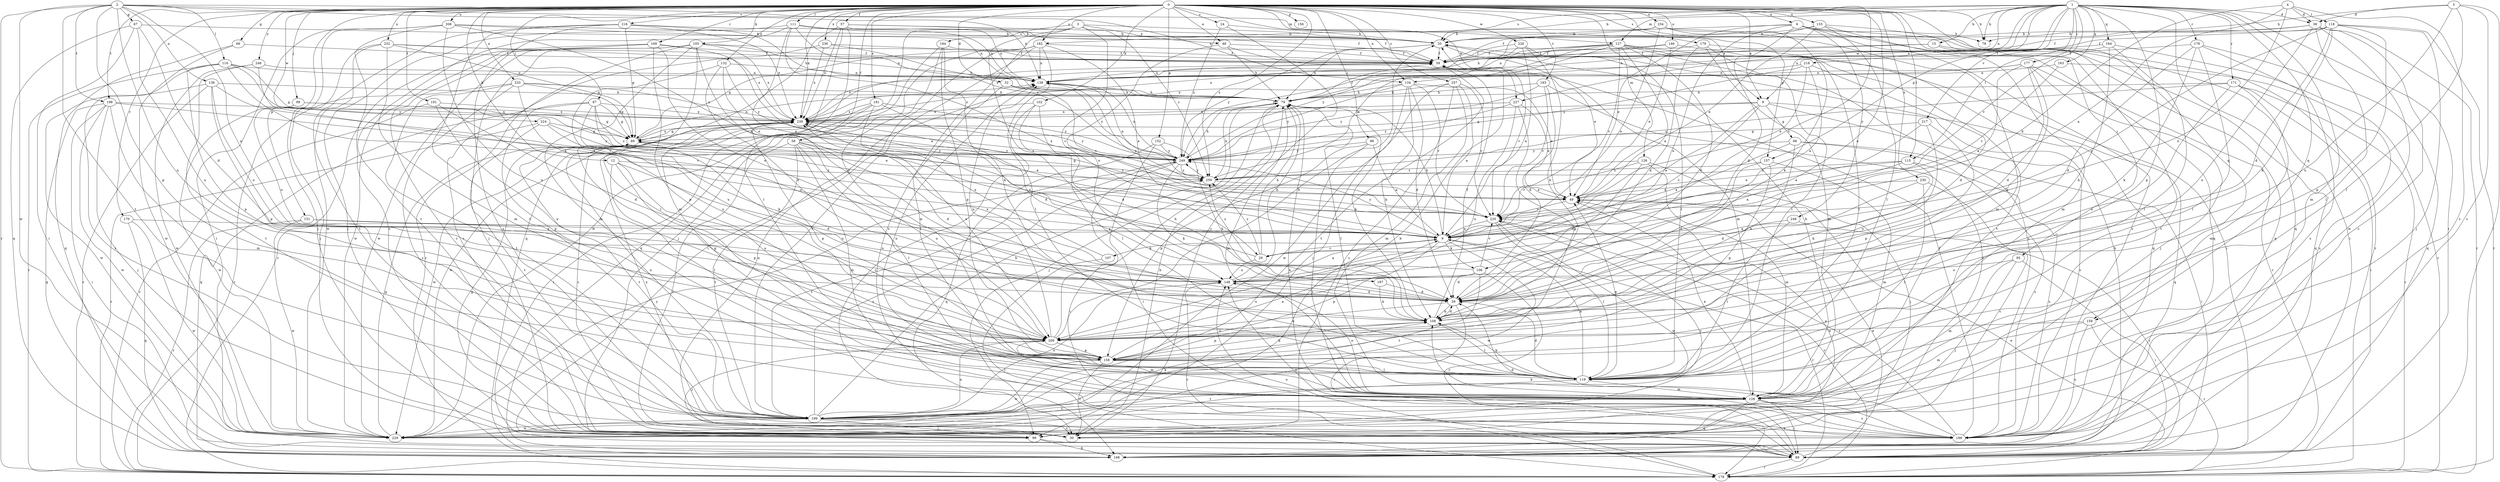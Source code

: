 strict digraph  {
0;
1;
2;
3;
4;
5;
6;
8;
9;
12;
15;
20;
24;
29;
30;
32;
38;
39;
48;
49;
57;
58;
59;
66;
67;
68;
69;
78;
79;
87;
89;
95;
96;
98;
99;
102;
105;
106;
107;
108;
111;
115;
116;
118;
119;
126;
127;
128;
132;
133;
134;
136;
138;
146;
148;
151;
152;
156;
157;
158;
159;
163;
164;
168;
169;
170;
171;
176;
177;
178;
179;
181;
182;
184;
187;
188;
191;
193;
198;
199;
208;
209;
216;
217;
218;
220;
224;
226;
227;
229;
230;
232;
233;
234;
236;
239;
246;
248;
249;
257;
259;
0 -> 6  [label=a];
0 -> 8  [label=a];
0 -> 12  [label=b];
0 -> 24  [label=c];
0 -> 29  [label=c];
0 -> 32  [label=d];
0 -> 48  [label=e];
0 -> 57  [label=f];
0 -> 58  [label=f];
0 -> 66  [label=g];
0 -> 78  [label=h];
0 -> 87  [label=i];
0 -> 95  [label=j];
0 -> 96  [label=j];
0 -> 98  [label=j];
0 -> 102  [label=k];
0 -> 105  [label=k];
0 -> 111  [label=l];
0 -> 115  [label=l];
0 -> 126  [label=m];
0 -> 127  [label=m];
0 -> 132  [label=n];
0 -> 133  [label=n];
0 -> 134  [label=n];
0 -> 146  [label=o];
0 -> 148  [label=o];
0 -> 151  [label=p];
0 -> 152  [label=p];
0 -> 156  [label=p];
0 -> 157  [label=p];
0 -> 159  [label=q];
0 -> 169  [label=r];
0 -> 170  [label=r];
0 -> 179  [label=s];
0 -> 181  [label=s];
0 -> 182  [label=s];
0 -> 191  [label=t];
0 -> 193  [label=t];
0 -> 198  [label=t];
0 -> 208  [label=u];
0 -> 216  [label=v];
0 -> 224  [label=w];
0 -> 226  [label=w];
0 -> 227  [label=w];
0 -> 230  [label=x];
0 -> 232  [label=x];
0 -> 233  [label=x];
0 -> 234  [label=x];
0 -> 236  [label=x];
0 -> 239  [label=x];
0 -> 246  [label=y];
0 -> 257  [label=z];
0 -> 259  [label=z];
1 -> 8  [label=a];
1 -> 15  [label=b];
1 -> 20  [label=b];
1 -> 38  [label=d];
1 -> 78  [label=h];
1 -> 89  [label=i];
1 -> 115  [label=l];
1 -> 127  [label=m];
1 -> 128  [label=m];
1 -> 134  [label=n];
1 -> 157  [label=p];
1 -> 158  [label=p];
1 -> 159  [label=q];
1 -> 163  [label=q];
1 -> 164  [label=q];
1 -> 168  [label=q];
1 -> 171  [label=r];
1 -> 176  [label=r];
1 -> 177  [label=r];
1 -> 182  [label=s];
1 -> 217  [label=v];
1 -> 218  [label=v];
1 -> 220  [label=v];
1 -> 227  [label=w];
2 -> 8  [label=a];
2 -> 67  [label=g];
2 -> 116  [label=l];
2 -> 134  [label=n];
2 -> 136  [label=n];
2 -> 138  [label=n];
2 -> 148  [label=o];
2 -> 158  [label=p];
2 -> 178  [label=r];
2 -> 198  [label=t];
2 -> 199  [label=t];
2 -> 209  [label=u];
2 -> 229  [label=w];
3 -> 29  [label=c];
3 -> 48  [label=e];
3 -> 59  [label=f];
3 -> 184  [label=s];
3 -> 187  [label=s];
3 -> 188  [label=s];
3 -> 229  [label=w];
3 -> 259  [label=z];
4 -> 9  [label=a];
4 -> 38  [label=d];
4 -> 106  [label=k];
4 -> 118  [label=l];
4 -> 148  [label=o];
4 -> 188  [label=s];
5 -> 38  [label=d];
5 -> 78  [label=h];
5 -> 89  [label=i];
5 -> 119  [label=l];
5 -> 188  [label=s];
5 -> 209  [label=u];
6 -> 20  [label=b];
6 -> 39  [label=d];
6 -> 49  [label=e];
6 -> 78  [label=h];
6 -> 148  [label=o];
6 -> 168  [label=q];
6 -> 178  [label=r];
6 -> 188  [label=s];
6 -> 248  [label=y];
8 -> 9  [label=a];
8 -> 29  [label=c];
8 -> 68  [label=g];
8 -> 69  [label=g];
8 -> 168  [label=q];
8 -> 188  [label=s];
8 -> 239  [label=x];
9 -> 29  [label=c];
9 -> 79  [label=h];
9 -> 106  [label=k];
9 -> 107  [label=k];
9 -> 158  [label=p];
9 -> 178  [label=r];
9 -> 229  [label=w];
9 -> 249  [label=y];
12 -> 39  [label=d];
12 -> 119  [label=l];
12 -> 158  [label=p];
12 -> 209  [label=u];
12 -> 259  [label=z];
15 -> 59  [label=f];
15 -> 138  [label=n];
15 -> 168  [label=q];
15 -> 199  [label=t];
20 -> 59  [label=f];
20 -> 79  [label=h];
20 -> 128  [label=m];
20 -> 249  [label=y];
24 -> 20  [label=b];
24 -> 30  [label=c];
24 -> 249  [label=y];
29 -> 79  [label=h];
29 -> 148  [label=o];
29 -> 239  [label=x];
29 -> 259  [label=z];
30 -> 79  [label=h];
30 -> 138  [label=n];
32 -> 79  [label=h];
32 -> 119  [label=l];
32 -> 220  [label=v];
32 -> 249  [label=y];
38 -> 20  [label=b];
38 -> 30  [label=c];
38 -> 59  [label=f];
38 -> 119  [label=l];
38 -> 178  [label=r];
38 -> 209  [label=u];
38 -> 229  [label=w];
39 -> 89  [label=i];
39 -> 108  [label=k];
39 -> 209  [label=u];
39 -> 239  [label=x];
48 -> 49  [label=e];
48 -> 59  [label=f];
48 -> 79  [label=h];
48 -> 148  [label=o];
49 -> 220  [label=v];
57 -> 20  [label=b];
57 -> 59  [label=f];
57 -> 119  [label=l];
57 -> 128  [label=m];
57 -> 138  [label=n];
57 -> 168  [label=q];
57 -> 239  [label=x];
58 -> 30  [label=c];
58 -> 39  [label=d];
58 -> 49  [label=e];
58 -> 119  [label=l];
58 -> 128  [label=m];
58 -> 199  [label=t];
58 -> 209  [label=u];
58 -> 249  [label=y];
59 -> 138  [label=n];
59 -> 199  [label=t];
59 -> 220  [label=v];
59 -> 239  [label=x];
66 -> 59  [label=f];
66 -> 168  [label=q];
66 -> 229  [label=w];
67 -> 20  [label=b];
67 -> 39  [label=d];
67 -> 89  [label=i];
67 -> 168  [label=q];
67 -> 209  [label=u];
68 -> 9  [label=a];
68 -> 89  [label=i];
68 -> 108  [label=k];
68 -> 188  [label=s];
68 -> 249  [label=y];
69 -> 138  [label=n];
69 -> 199  [label=t];
69 -> 209  [label=u];
69 -> 239  [label=x];
69 -> 249  [label=y];
79 -> 59  [label=f];
79 -> 99  [label=j];
79 -> 108  [label=k];
79 -> 119  [label=l];
79 -> 128  [label=m];
79 -> 239  [label=x];
87 -> 69  [label=g];
87 -> 108  [label=k];
87 -> 148  [label=o];
87 -> 158  [label=p];
87 -> 168  [label=q];
87 -> 239  [label=x];
87 -> 259  [label=z];
89 -> 20  [label=b];
89 -> 49  [label=e];
89 -> 148  [label=o];
89 -> 178  [label=r];
95 -> 89  [label=i];
95 -> 99  [label=j];
95 -> 128  [label=m];
95 -> 148  [label=o];
96 -> 9  [label=a];
96 -> 158  [label=p];
96 -> 188  [label=s];
96 -> 249  [label=y];
98 -> 69  [label=g];
98 -> 148  [label=o];
98 -> 229  [label=w];
98 -> 239  [label=x];
99 -> 49  [label=e];
99 -> 69  [label=g];
99 -> 89  [label=i];
99 -> 168  [label=q];
102 -> 30  [label=c];
102 -> 39  [label=d];
102 -> 119  [label=l];
102 -> 239  [label=x];
105 -> 39  [label=d];
105 -> 59  [label=f];
105 -> 99  [label=j];
105 -> 119  [label=l];
105 -> 128  [label=m];
105 -> 138  [label=n];
105 -> 178  [label=r];
105 -> 229  [label=w];
105 -> 239  [label=x];
106 -> 39  [label=d];
106 -> 178  [label=r];
106 -> 199  [label=t];
106 -> 209  [label=u];
106 -> 220  [label=v];
106 -> 259  [label=z];
107 -> 178  [label=r];
107 -> 239  [label=x];
108 -> 39  [label=d];
108 -> 59  [label=f];
108 -> 119  [label=l];
108 -> 158  [label=p];
108 -> 209  [label=u];
111 -> 9  [label=a];
111 -> 20  [label=b];
111 -> 99  [label=j];
111 -> 138  [label=n];
111 -> 199  [label=t];
111 -> 249  [label=y];
111 -> 259  [label=z];
115 -> 9  [label=a];
115 -> 49  [label=e];
115 -> 108  [label=k];
115 -> 188  [label=s];
115 -> 259  [label=z];
116 -> 9  [label=a];
116 -> 69  [label=g];
116 -> 138  [label=n];
116 -> 158  [label=p];
116 -> 178  [label=r];
116 -> 188  [label=s];
116 -> 249  [label=y];
118 -> 20  [label=b];
118 -> 39  [label=d];
118 -> 59  [label=f];
118 -> 99  [label=j];
118 -> 108  [label=k];
118 -> 148  [label=o];
118 -> 158  [label=p];
118 -> 178  [label=r];
119 -> 9  [label=a];
119 -> 39  [label=d];
119 -> 49  [label=e];
119 -> 108  [label=k];
119 -> 128  [label=m];
119 -> 199  [label=t];
126 -> 39  [label=d];
126 -> 99  [label=j];
126 -> 128  [label=m];
126 -> 220  [label=v];
126 -> 259  [label=z];
127 -> 9  [label=a];
127 -> 39  [label=d];
127 -> 59  [label=f];
127 -> 89  [label=i];
127 -> 119  [label=l];
127 -> 138  [label=n];
127 -> 199  [label=t];
127 -> 220  [label=v];
127 -> 239  [label=x];
127 -> 249  [label=y];
127 -> 259  [label=z];
128 -> 20  [label=b];
128 -> 49  [label=e];
128 -> 89  [label=i];
128 -> 138  [label=n];
128 -> 148  [label=o];
128 -> 168  [label=q];
128 -> 188  [label=s];
128 -> 199  [label=t];
132 -> 39  [label=d];
132 -> 49  [label=e];
132 -> 138  [label=n];
132 -> 209  [label=u];
132 -> 249  [label=y];
133 -> 20  [label=b];
133 -> 49  [label=e];
133 -> 79  [label=h];
133 -> 119  [label=l];
133 -> 128  [label=m];
133 -> 168  [label=q];
134 -> 39  [label=d];
134 -> 49  [label=e];
134 -> 79  [label=h];
134 -> 99  [label=j];
134 -> 108  [label=k];
134 -> 220  [label=v];
134 -> 249  [label=y];
136 -> 79  [label=h];
136 -> 148  [label=o];
136 -> 158  [label=p];
136 -> 178  [label=r];
136 -> 220  [label=v];
136 -> 229  [label=w];
138 -> 79  [label=h];
146 -> 49  [label=e];
146 -> 59  [label=f];
146 -> 119  [label=l];
146 -> 239  [label=x];
148 -> 9  [label=a];
148 -> 39  [label=d];
148 -> 79  [label=h];
148 -> 178  [label=r];
151 -> 9  [label=a];
151 -> 148  [label=o];
151 -> 178  [label=r];
151 -> 229  [label=w];
152 -> 89  [label=i];
152 -> 108  [label=k];
152 -> 168  [label=q];
152 -> 249  [label=y];
157 -> 39  [label=d];
157 -> 128  [label=m];
157 -> 158  [label=p];
157 -> 259  [label=z];
158 -> 9  [label=a];
158 -> 30  [label=c];
158 -> 69  [label=g];
158 -> 108  [label=k];
158 -> 119  [label=l];
158 -> 229  [label=w];
159 -> 128  [label=m];
159 -> 178  [label=r];
159 -> 188  [label=s];
159 -> 209  [label=u];
163 -> 138  [label=n];
163 -> 188  [label=s];
163 -> 220  [label=v];
164 -> 59  [label=f];
164 -> 108  [label=k];
164 -> 119  [label=l];
164 -> 138  [label=n];
164 -> 178  [label=r];
169 -> 9  [label=a];
169 -> 30  [label=c];
169 -> 59  [label=f];
169 -> 148  [label=o];
169 -> 158  [label=p];
169 -> 178  [label=r];
169 -> 229  [label=w];
170 -> 9  [label=a];
170 -> 168  [label=q];
170 -> 229  [label=w];
171 -> 79  [label=h];
171 -> 89  [label=i];
171 -> 128  [label=m];
171 -> 178  [label=r];
171 -> 209  [label=u];
171 -> 259  [label=z];
176 -> 39  [label=d];
176 -> 59  [label=f];
176 -> 108  [label=k];
176 -> 119  [label=l];
176 -> 168  [label=q];
176 -> 188  [label=s];
177 -> 9  [label=a];
177 -> 39  [label=d];
177 -> 99  [label=j];
177 -> 108  [label=k];
177 -> 138  [label=n];
177 -> 178  [label=r];
177 -> 239  [label=x];
178 -> 49  [label=e];
178 -> 148  [label=o];
178 -> 220  [label=v];
179 -> 39  [label=d];
179 -> 59  [label=f];
179 -> 128  [label=m];
179 -> 168  [label=q];
179 -> 188  [label=s];
181 -> 39  [label=d];
181 -> 89  [label=i];
181 -> 209  [label=u];
181 -> 229  [label=w];
181 -> 239  [label=x];
181 -> 249  [label=y];
182 -> 9  [label=a];
182 -> 59  [label=f];
182 -> 69  [label=g];
182 -> 89  [label=i];
182 -> 99  [label=j];
182 -> 119  [label=l];
182 -> 138  [label=n];
182 -> 199  [label=t];
184 -> 59  [label=f];
184 -> 108  [label=k];
184 -> 128  [label=m];
184 -> 158  [label=p];
184 -> 168  [label=q];
187 -> 39  [label=d];
187 -> 108  [label=k];
188 -> 39  [label=d];
188 -> 59  [label=f];
188 -> 79  [label=h];
188 -> 108  [label=k];
188 -> 220  [label=v];
188 -> 239  [label=x];
191 -> 39  [label=d];
191 -> 178  [label=r];
191 -> 209  [label=u];
191 -> 239  [label=x];
193 -> 30  [label=c];
193 -> 39  [label=d];
193 -> 79  [label=h];
193 -> 220  [label=v];
193 -> 249  [label=y];
198 -> 89  [label=i];
198 -> 99  [label=j];
198 -> 128  [label=m];
198 -> 168  [label=q];
198 -> 220  [label=v];
198 -> 229  [label=w];
198 -> 239  [label=x];
199 -> 30  [label=c];
199 -> 79  [label=h];
199 -> 99  [label=j];
199 -> 108  [label=k];
199 -> 148  [label=o];
199 -> 188  [label=s];
199 -> 209  [label=u];
199 -> 229  [label=w];
199 -> 239  [label=x];
199 -> 259  [label=z];
208 -> 9  [label=a];
208 -> 20  [label=b];
208 -> 30  [label=c];
208 -> 89  [label=i];
208 -> 99  [label=j];
208 -> 138  [label=n];
208 -> 209  [label=u];
209 -> 20  [label=b];
209 -> 79  [label=h];
209 -> 99  [label=j];
209 -> 128  [label=m];
209 -> 138  [label=n];
209 -> 158  [label=p];
216 -> 20  [label=b];
216 -> 69  [label=g];
216 -> 79  [label=h];
216 -> 188  [label=s];
216 -> 199  [label=t];
216 -> 229  [label=w];
216 -> 239  [label=x];
217 -> 9  [label=a];
217 -> 69  [label=g];
217 -> 158  [label=p];
217 -> 209  [label=u];
218 -> 9  [label=a];
218 -> 39  [label=d];
218 -> 49  [label=e];
218 -> 138  [label=n];
218 -> 249  [label=y];
220 -> 9  [label=a];
220 -> 119  [label=l];
220 -> 138  [label=n];
220 -> 229  [label=w];
224 -> 49  [label=e];
224 -> 69  [label=g];
224 -> 178  [label=r];
224 -> 199  [label=t];
224 -> 249  [label=y];
226 -> 9  [label=a];
226 -> 59  [label=f];
226 -> 108  [label=k];
226 -> 119  [label=l];
226 -> 249  [label=y];
227 -> 49  [label=e];
227 -> 158  [label=p];
227 -> 209  [label=u];
227 -> 239  [label=x];
227 -> 249  [label=y];
229 -> 20  [label=b];
229 -> 69  [label=g];
229 -> 220  [label=v];
229 -> 249  [label=y];
230 -> 30  [label=c];
230 -> 39  [label=d];
230 -> 49  [label=e];
230 -> 119  [label=l];
232 -> 59  [label=f];
232 -> 69  [label=g];
232 -> 99  [label=j];
232 -> 128  [label=m];
232 -> 199  [label=t];
232 -> 239  [label=x];
233 -> 30  [label=c];
233 -> 69  [label=g];
233 -> 79  [label=h];
233 -> 178  [label=r];
233 -> 199  [label=t];
233 -> 209  [label=u];
233 -> 239  [label=x];
234 -> 9  [label=a];
234 -> 20  [label=b];
234 -> 59  [label=f];
234 -> 89  [label=i];
234 -> 108  [label=k];
234 -> 128  [label=m];
236 -> 30  [label=c];
236 -> 59  [label=f];
236 -> 79  [label=h];
236 -> 239  [label=x];
239 -> 30  [label=c];
239 -> 69  [label=g];
239 -> 158  [label=p];
239 -> 220  [label=v];
239 -> 229  [label=w];
239 -> 249  [label=y];
246 -> 9  [label=a];
246 -> 138  [label=n];
246 -> 199  [label=t];
246 -> 229  [label=w];
248 -> 9  [label=a];
248 -> 89  [label=i];
248 -> 119  [label=l];
249 -> 79  [label=h];
249 -> 89  [label=i];
249 -> 108  [label=k];
249 -> 138  [label=n];
249 -> 199  [label=t];
249 -> 239  [label=x];
249 -> 259  [label=z];
257 -> 9  [label=a];
257 -> 30  [label=c];
257 -> 79  [label=h];
257 -> 128  [label=m];
257 -> 220  [label=v];
257 -> 229  [label=w];
259 -> 49  [label=e];
259 -> 69  [label=g];
259 -> 79  [label=h];
259 -> 138  [label=n];
259 -> 249  [label=y];
}

